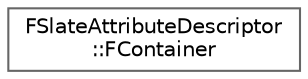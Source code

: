digraph "Graphical Class Hierarchy"
{
 // INTERACTIVE_SVG=YES
 // LATEX_PDF_SIZE
  bgcolor="transparent";
  edge [fontname=Helvetica,fontsize=10,labelfontname=Helvetica,labelfontsize=10];
  node [fontname=Helvetica,fontsize=10,shape=box,height=0.2,width=0.4];
  rankdir="LR";
  Node0 [id="Node000000",label="FSlateAttributeDescriptor\l::FContainer",height=0.2,width=0.4,color="grey40", fillcolor="white", style="filled",URL="$d1/dbd/structFSlateAttributeDescriptor_1_1FContainer.html",tooltip=" "];
}

